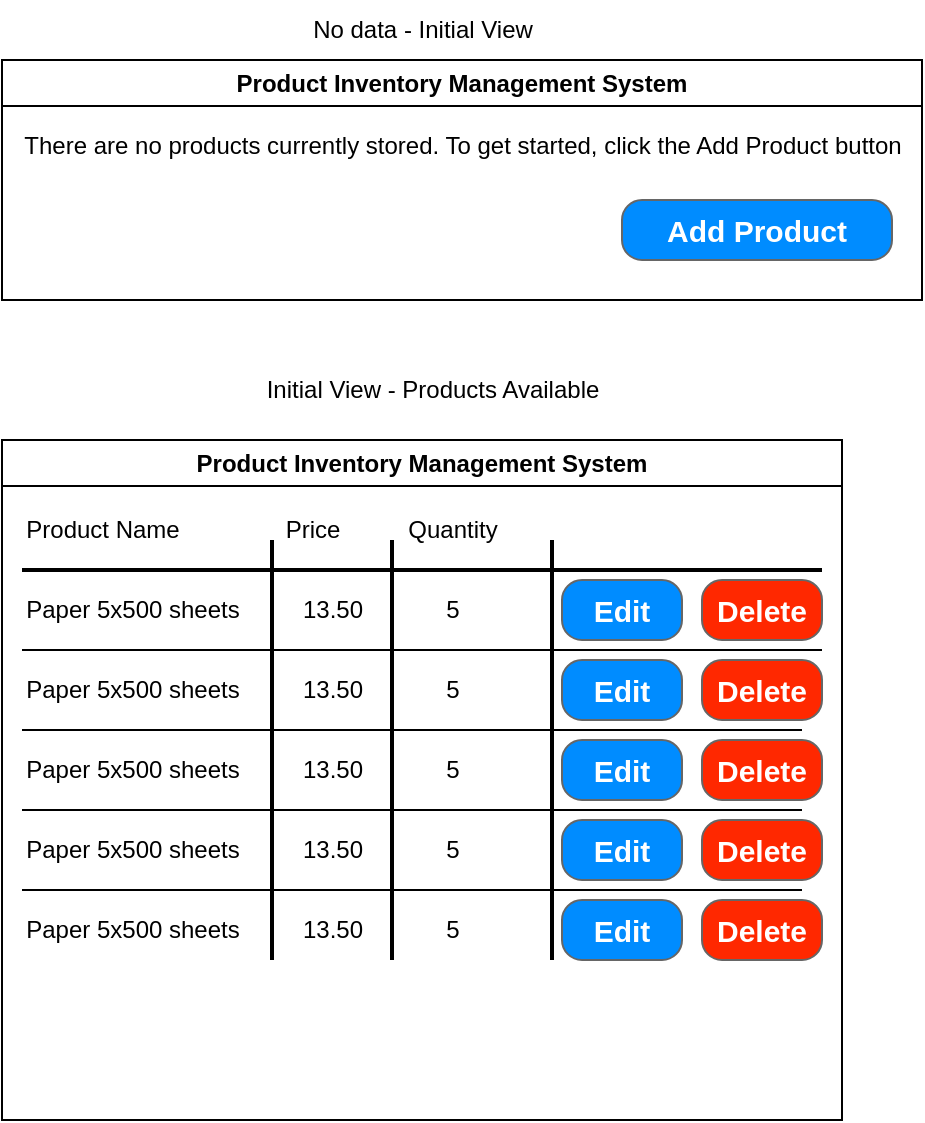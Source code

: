 <mxfile version="26.1.1">
  <diagram name="Page-1" id="UJbIN-TxSUqYE0oIDFgy">
    <mxGraphModel dx="1791" dy="565" grid="1" gridSize="10" guides="1" tooltips="1" connect="1" arrows="1" fold="1" page="1" pageScale="1" pageWidth="826" pageHeight="1169" math="0" shadow="0">
      <root>
        <mxCell id="0" />
        <mxCell id="1" parent="0" />
        <mxCell id="DZpXF_kLFGKS_Jz5MwZF-6" value="Product Inventory Management System" style="swimlane;whiteSpace=wrap;html=1;" vertex="1" parent="1">
          <mxGeometry x="-80" y="30" width="460" height="120" as="geometry" />
        </mxCell>
        <mxCell id="DZpXF_kLFGKS_Jz5MwZF-9" value="There are no products currently stored. To get started, click the Add Product button" style="text;html=1;align=center;verticalAlign=middle;resizable=0;points=[];autosize=1;strokeColor=none;fillColor=none;" vertex="1" parent="DZpXF_kLFGKS_Jz5MwZF-6">
          <mxGeometry y="28" width="460" height="30" as="geometry" />
        </mxCell>
        <mxCell id="DZpXF_kLFGKS_Jz5MwZF-10" value="Add Product" style="strokeWidth=1;shadow=0;dashed=0;align=center;html=1;shape=mxgraph.mockup.buttons.button;strokeColor=#666666;fontColor=#ffffff;mainText=;buttonStyle=round;fontSize=15;fontStyle=1;fillColor=#008cff;whiteSpace=wrap;" vertex="1" parent="DZpXF_kLFGKS_Jz5MwZF-6">
          <mxGeometry x="310" y="70" width="135" height="30" as="geometry" />
        </mxCell>
        <mxCell id="DZpXF_kLFGKS_Jz5MwZF-8" value="No data - Initial View" style="text;html=1;align=center;verticalAlign=middle;resizable=0;points=[];autosize=1;strokeColor=none;fillColor=none;" vertex="1" parent="1">
          <mxGeometry x="65" width="130" height="30" as="geometry" />
        </mxCell>
        <mxCell id="DZpXF_kLFGKS_Jz5MwZF-11" value="Product Inventory Management System" style="swimlane;whiteSpace=wrap;html=1;" vertex="1" parent="1">
          <mxGeometry x="-80" y="220" width="420" height="340" as="geometry" />
        </mxCell>
        <mxCell id="DZpXF_kLFGKS_Jz5MwZF-36" value="Product Name" style="text;html=1;align=center;verticalAlign=middle;resizable=0;points=[];autosize=1;strokeColor=none;fillColor=none;" vertex="1" parent="DZpXF_kLFGKS_Jz5MwZF-11">
          <mxGeometry y="30" width="100" height="30" as="geometry" />
        </mxCell>
        <mxCell id="DZpXF_kLFGKS_Jz5MwZF-37" value="Price" style="text;html=1;align=center;verticalAlign=middle;resizable=0;points=[];autosize=1;strokeColor=none;fillColor=none;" vertex="1" parent="DZpXF_kLFGKS_Jz5MwZF-11">
          <mxGeometry x="130" y="30" width="50" height="30" as="geometry" />
        </mxCell>
        <mxCell id="DZpXF_kLFGKS_Jz5MwZF-38" value="Quantity" style="text;html=1;align=center;verticalAlign=middle;resizable=0;points=[];autosize=1;strokeColor=none;fillColor=none;" vertex="1" parent="DZpXF_kLFGKS_Jz5MwZF-11">
          <mxGeometry x="190" y="30" width="70" height="30" as="geometry" />
        </mxCell>
        <mxCell id="DZpXF_kLFGKS_Jz5MwZF-40" value="" style="line;strokeWidth=2;html=1;" vertex="1" parent="DZpXF_kLFGKS_Jz5MwZF-11">
          <mxGeometry x="10" y="60" width="400" height="10" as="geometry" />
        </mxCell>
        <mxCell id="DZpXF_kLFGKS_Jz5MwZF-41" value="" style="line;strokeWidth=2;direction=south;html=1;" vertex="1" parent="DZpXF_kLFGKS_Jz5MwZF-11">
          <mxGeometry x="130" y="50" width="10" height="210" as="geometry" />
        </mxCell>
        <mxCell id="DZpXF_kLFGKS_Jz5MwZF-42" value="" style="line;strokeWidth=2;direction=south;html=1;" vertex="1" parent="DZpXF_kLFGKS_Jz5MwZF-11">
          <mxGeometry x="190" y="50" width="10" height="210" as="geometry" />
        </mxCell>
        <mxCell id="DZpXF_kLFGKS_Jz5MwZF-43" value="" style="line;strokeWidth=2;direction=south;html=1;" vertex="1" parent="DZpXF_kLFGKS_Jz5MwZF-11">
          <mxGeometry x="270" y="50" width="10" height="210" as="geometry" />
        </mxCell>
        <mxCell id="DZpXF_kLFGKS_Jz5MwZF-44" value="Paper 5x500 sheets" style="text;html=1;align=center;verticalAlign=middle;resizable=0;points=[];autosize=1;strokeColor=none;fillColor=none;" vertex="1" parent="DZpXF_kLFGKS_Jz5MwZF-11">
          <mxGeometry y="70" width="130" height="30" as="geometry" />
        </mxCell>
        <mxCell id="DZpXF_kLFGKS_Jz5MwZF-45" value="13.50" style="text;html=1;align=center;verticalAlign=middle;resizable=0;points=[];autosize=1;strokeColor=none;fillColor=none;" vertex="1" parent="DZpXF_kLFGKS_Jz5MwZF-11">
          <mxGeometry x="140" y="70" width="50" height="30" as="geometry" />
        </mxCell>
        <mxCell id="DZpXF_kLFGKS_Jz5MwZF-46" value="5" style="text;html=1;align=center;verticalAlign=middle;resizable=0;points=[];autosize=1;strokeColor=none;fillColor=none;" vertex="1" parent="DZpXF_kLFGKS_Jz5MwZF-11">
          <mxGeometry x="210" y="70" width="30" height="30" as="geometry" />
        </mxCell>
        <mxCell id="DZpXF_kLFGKS_Jz5MwZF-49" value="" style="line;strokeWidth=1;html=1;" vertex="1" parent="DZpXF_kLFGKS_Jz5MwZF-11">
          <mxGeometry x="10" y="100" width="400" height="10" as="geometry" />
        </mxCell>
        <mxCell id="DZpXF_kLFGKS_Jz5MwZF-50" value="Paper 5x500 sheets" style="text;html=1;align=center;verticalAlign=middle;resizable=0;points=[];autosize=1;strokeColor=none;fillColor=none;" vertex="1" parent="DZpXF_kLFGKS_Jz5MwZF-11">
          <mxGeometry y="110" width="130" height="30" as="geometry" />
        </mxCell>
        <mxCell id="DZpXF_kLFGKS_Jz5MwZF-51" value="13.50" style="text;html=1;align=center;verticalAlign=middle;resizable=0;points=[];autosize=1;strokeColor=none;fillColor=none;" vertex="1" parent="DZpXF_kLFGKS_Jz5MwZF-11">
          <mxGeometry x="140" y="110" width="50" height="30" as="geometry" />
        </mxCell>
        <mxCell id="DZpXF_kLFGKS_Jz5MwZF-52" value="5" style="text;html=1;align=center;verticalAlign=middle;resizable=0;points=[];autosize=1;strokeColor=none;fillColor=none;" vertex="1" parent="DZpXF_kLFGKS_Jz5MwZF-11">
          <mxGeometry x="210" y="110" width="30" height="30" as="geometry" />
        </mxCell>
        <mxCell id="DZpXF_kLFGKS_Jz5MwZF-53" value="" style="line;strokeWidth=1;html=1;" vertex="1" parent="DZpXF_kLFGKS_Jz5MwZF-11">
          <mxGeometry x="10" y="140" width="390" height="10" as="geometry" />
        </mxCell>
        <mxCell id="DZpXF_kLFGKS_Jz5MwZF-54" value="Paper 5x500 sheets" style="text;html=1;align=center;verticalAlign=middle;resizable=0;points=[];autosize=1;strokeColor=none;fillColor=none;" vertex="1" parent="DZpXF_kLFGKS_Jz5MwZF-11">
          <mxGeometry y="150" width="130" height="30" as="geometry" />
        </mxCell>
        <mxCell id="DZpXF_kLFGKS_Jz5MwZF-55" value="13.50" style="text;html=1;align=center;verticalAlign=middle;resizable=0;points=[];autosize=1;strokeColor=none;fillColor=none;" vertex="1" parent="DZpXF_kLFGKS_Jz5MwZF-11">
          <mxGeometry x="140" y="150" width="50" height="30" as="geometry" />
        </mxCell>
        <mxCell id="DZpXF_kLFGKS_Jz5MwZF-56" value="5" style="text;html=1;align=center;verticalAlign=middle;resizable=0;points=[];autosize=1;strokeColor=none;fillColor=none;" vertex="1" parent="DZpXF_kLFGKS_Jz5MwZF-11">
          <mxGeometry x="210" y="150" width="30" height="30" as="geometry" />
        </mxCell>
        <mxCell id="DZpXF_kLFGKS_Jz5MwZF-57" value="" style="line;strokeWidth=1;html=1;" vertex="1" parent="DZpXF_kLFGKS_Jz5MwZF-11">
          <mxGeometry x="10" y="180" width="390" height="10" as="geometry" />
        </mxCell>
        <mxCell id="DZpXF_kLFGKS_Jz5MwZF-58" value="Paper 5x500 sheets" style="text;html=1;align=center;verticalAlign=middle;resizable=0;points=[];autosize=1;strokeColor=none;fillColor=none;" vertex="1" parent="DZpXF_kLFGKS_Jz5MwZF-11">
          <mxGeometry y="190" width="130" height="30" as="geometry" />
        </mxCell>
        <mxCell id="DZpXF_kLFGKS_Jz5MwZF-59" value="13.50" style="text;html=1;align=center;verticalAlign=middle;resizable=0;points=[];autosize=1;strokeColor=none;fillColor=none;" vertex="1" parent="DZpXF_kLFGKS_Jz5MwZF-11">
          <mxGeometry x="140" y="190" width="50" height="30" as="geometry" />
        </mxCell>
        <mxCell id="DZpXF_kLFGKS_Jz5MwZF-60" value="5" style="text;html=1;align=center;verticalAlign=middle;resizable=0;points=[];autosize=1;strokeColor=none;fillColor=none;" vertex="1" parent="DZpXF_kLFGKS_Jz5MwZF-11">
          <mxGeometry x="210" y="190" width="30" height="30" as="geometry" />
        </mxCell>
        <mxCell id="DZpXF_kLFGKS_Jz5MwZF-61" value="" style="line;strokeWidth=1;html=1;" vertex="1" parent="DZpXF_kLFGKS_Jz5MwZF-11">
          <mxGeometry x="10" y="220" width="390" height="10" as="geometry" />
        </mxCell>
        <mxCell id="DZpXF_kLFGKS_Jz5MwZF-62" value="Paper 5x500 sheets" style="text;html=1;align=center;verticalAlign=middle;resizable=0;points=[];autosize=1;strokeColor=none;fillColor=none;" vertex="1" parent="DZpXF_kLFGKS_Jz5MwZF-11">
          <mxGeometry y="230" width="130" height="30" as="geometry" />
        </mxCell>
        <mxCell id="DZpXF_kLFGKS_Jz5MwZF-63" value="13.50" style="text;html=1;align=center;verticalAlign=middle;resizable=0;points=[];autosize=1;strokeColor=none;fillColor=none;" vertex="1" parent="DZpXF_kLFGKS_Jz5MwZF-11">
          <mxGeometry x="140" y="230" width="50" height="30" as="geometry" />
        </mxCell>
        <mxCell id="DZpXF_kLFGKS_Jz5MwZF-64" value="5" style="text;html=1;align=center;verticalAlign=middle;resizable=0;points=[];autosize=1;strokeColor=none;fillColor=none;" vertex="1" parent="DZpXF_kLFGKS_Jz5MwZF-11">
          <mxGeometry x="210" y="230" width="30" height="30" as="geometry" />
        </mxCell>
        <mxCell id="DZpXF_kLFGKS_Jz5MwZF-66" value="Edit" style="strokeWidth=1;shadow=0;dashed=0;align=center;html=1;shape=mxgraph.mockup.buttons.button;strokeColor=#666666;fontColor=#ffffff;mainText=;buttonStyle=round;fontSize=15;fontStyle=1;fillColor=#008cff;whiteSpace=wrap;" vertex="1" parent="DZpXF_kLFGKS_Jz5MwZF-11">
          <mxGeometry x="280" y="70" width="60" height="30" as="geometry" />
        </mxCell>
        <mxCell id="DZpXF_kLFGKS_Jz5MwZF-67" value="Edit" style="strokeWidth=1;shadow=0;dashed=0;align=center;html=1;shape=mxgraph.mockup.buttons.button;strokeColor=#666666;fontColor=#ffffff;mainText=;buttonStyle=round;fontSize=15;fontStyle=1;fillColor=#008cff;whiteSpace=wrap;" vertex="1" parent="DZpXF_kLFGKS_Jz5MwZF-11">
          <mxGeometry x="280" y="110" width="60" height="30" as="geometry" />
        </mxCell>
        <mxCell id="DZpXF_kLFGKS_Jz5MwZF-68" value="Edit" style="strokeWidth=1;shadow=0;dashed=0;align=center;html=1;shape=mxgraph.mockup.buttons.button;strokeColor=#666666;fontColor=#ffffff;mainText=;buttonStyle=round;fontSize=15;fontStyle=1;fillColor=#008cff;whiteSpace=wrap;" vertex="1" parent="DZpXF_kLFGKS_Jz5MwZF-11">
          <mxGeometry x="280" y="150" width="60" height="30" as="geometry" />
        </mxCell>
        <mxCell id="DZpXF_kLFGKS_Jz5MwZF-69" value="Edit" style="strokeWidth=1;shadow=0;dashed=0;align=center;html=1;shape=mxgraph.mockup.buttons.button;strokeColor=#666666;fontColor=#ffffff;mainText=;buttonStyle=round;fontSize=15;fontStyle=1;fillColor=#008cff;whiteSpace=wrap;" vertex="1" parent="DZpXF_kLFGKS_Jz5MwZF-11">
          <mxGeometry x="280" y="190" width="60" height="30" as="geometry" />
        </mxCell>
        <mxCell id="DZpXF_kLFGKS_Jz5MwZF-70" value="Edit" style="strokeWidth=1;shadow=0;dashed=0;align=center;html=1;shape=mxgraph.mockup.buttons.button;strokeColor=#666666;fontColor=#ffffff;mainText=;buttonStyle=round;fontSize=15;fontStyle=1;fillColor=#008cff;whiteSpace=wrap;" vertex="1" parent="DZpXF_kLFGKS_Jz5MwZF-11">
          <mxGeometry x="280" y="230" width="60" height="30" as="geometry" />
        </mxCell>
        <mxCell id="DZpXF_kLFGKS_Jz5MwZF-72" value="Delete" style="strokeWidth=1;shadow=0;dashed=0;align=center;html=1;shape=mxgraph.mockup.buttons.button;strokeColor=#666666;fontColor=#ffffff;mainText=;buttonStyle=round;fontSize=15;fontStyle=1;fillColor=#FF2800;whiteSpace=wrap;" vertex="1" parent="DZpXF_kLFGKS_Jz5MwZF-11">
          <mxGeometry x="350" y="70" width="60" height="30" as="geometry" />
        </mxCell>
        <mxCell id="DZpXF_kLFGKS_Jz5MwZF-78" value="Delete" style="strokeWidth=1;shadow=0;dashed=0;align=center;html=1;shape=mxgraph.mockup.buttons.button;strokeColor=#666666;fontColor=#ffffff;mainText=;buttonStyle=round;fontSize=15;fontStyle=1;fillColor=#FF2800;whiteSpace=wrap;" vertex="1" parent="DZpXF_kLFGKS_Jz5MwZF-11">
          <mxGeometry x="350" y="110" width="60" height="30" as="geometry" />
        </mxCell>
        <mxCell id="DZpXF_kLFGKS_Jz5MwZF-79" value="Delete" style="strokeWidth=1;shadow=0;dashed=0;align=center;html=1;shape=mxgraph.mockup.buttons.button;strokeColor=#666666;fontColor=#ffffff;mainText=;buttonStyle=round;fontSize=15;fontStyle=1;fillColor=#FF2800;whiteSpace=wrap;" vertex="1" parent="DZpXF_kLFGKS_Jz5MwZF-11">
          <mxGeometry x="350" y="150" width="60" height="30" as="geometry" />
        </mxCell>
        <mxCell id="DZpXF_kLFGKS_Jz5MwZF-80" value="Delete" style="strokeWidth=1;shadow=0;dashed=0;align=center;html=1;shape=mxgraph.mockup.buttons.button;strokeColor=#666666;fontColor=#ffffff;mainText=;buttonStyle=round;fontSize=15;fontStyle=1;fillColor=#FF2800;whiteSpace=wrap;" vertex="1" parent="DZpXF_kLFGKS_Jz5MwZF-11">
          <mxGeometry x="350" y="190" width="60" height="30" as="geometry" />
        </mxCell>
        <mxCell id="DZpXF_kLFGKS_Jz5MwZF-81" value="Delete" style="strokeWidth=1;shadow=0;dashed=0;align=center;html=1;shape=mxgraph.mockup.buttons.button;strokeColor=#666666;fontColor=#ffffff;mainText=;buttonStyle=round;fontSize=15;fontStyle=1;fillColor=#FF2800;whiteSpace=wrap;" vertex="1" parent="DZpXF_kLFGKS_Jz5MwZF-11">
          <mxGeometry x="350" y="230" width="60" height="30" as="geometry" />
        </mxCell>
        <mxCell id="DZpXF_kLFGKS_Jz5MwZF-14" value="Initial View - Products Available" style="text;html=1;align=center;verticalAlign=middle;resizable=0;points=[];autosize=1;strokeColor=none;fillColor=none;" vertex="1" parent="1">
          <mxGeometry x="40" y="180" width="190" height="30" as="geometry" />
        </mxCell>
      </root>
    </mxGraphModel>
  </diagram>
</mxfile>
